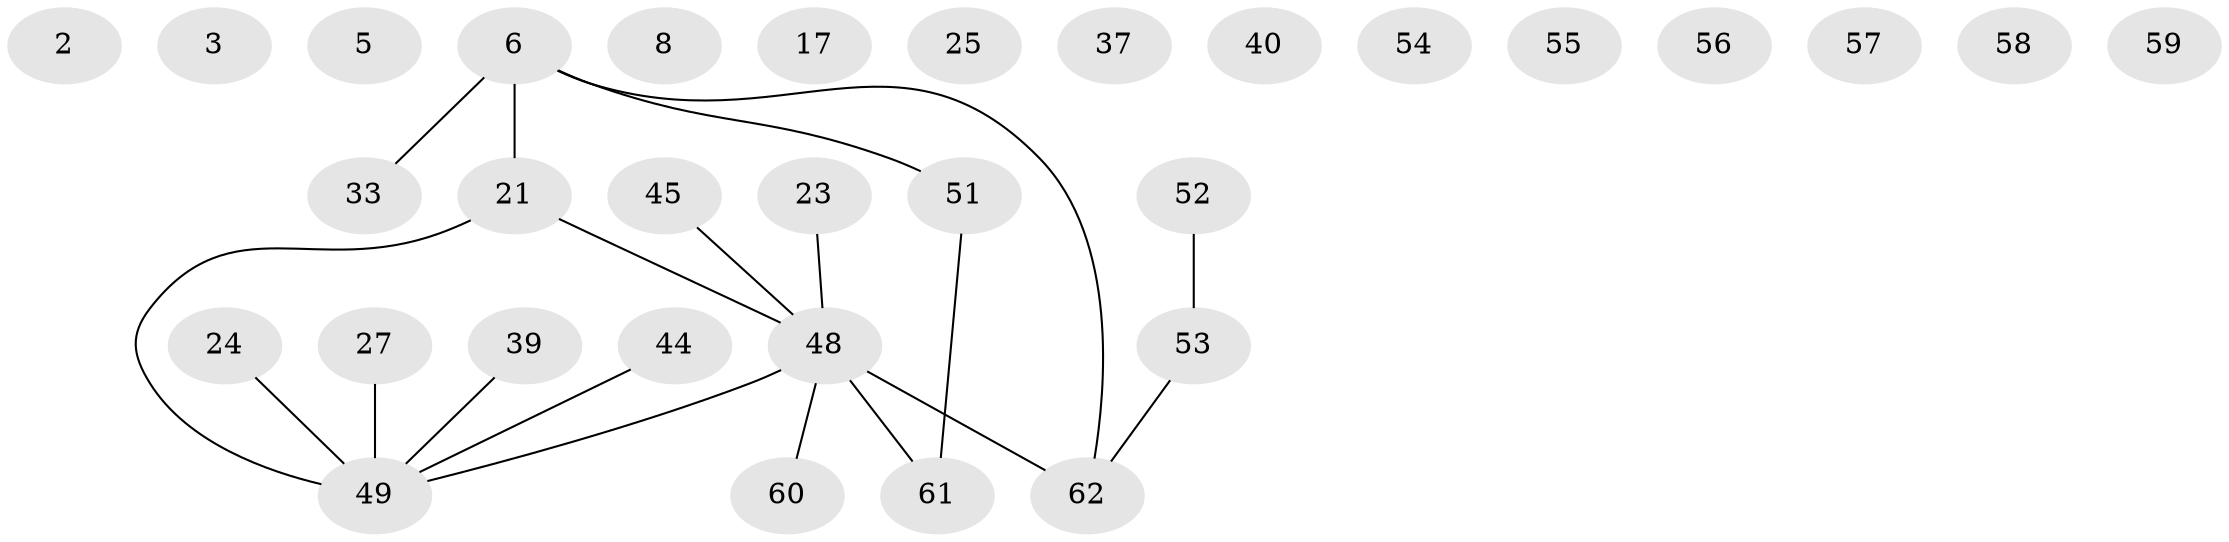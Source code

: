 // original degree distribution, {3: 0.11290322580645161, 0: 0.1935483870967742, 2: 0.3064516129032258, 6: 0.016129032258064516, 4: 0.06451612903225806, 5: 0.03225806451612903, 1: 0.25806451612903225, 7: 0.016129032258064516}
// Generated by graph-tools (version 1.1) at 2025/40/03/09/25 04:40:22]
// undirected, 31 vertices, 19 edges
graph export_dot {
graph [start="1"]
  node [color=gray90,style=filled];
  2;
  3;
  5;
  6;
  8;
  17;
  21 [super="+18"];
  23;
  24;
  25;
  27;
  33 [super="+29"];
  37 [super="+16"];
  39 [super="+35"];
  40;
  44;
  45;
  48 [super="+12+10+38"];
  49 [super="+42+41"];
  51 [super="+47"];
  52;
  53;
  54 [super="+22+34"];
  55;
  56;
  57;
  58;
  59;
  60 [super="+28"];
  61 [super="+15+46"];
  62 [super="+50"];
  6 -- 21 [weight=2];
  6 -- 33 [weight=2];
  6 -- 51;
  6 -- 62;
  21 -- 49 [weight=2];
  21 -- 48;
  23 -- 48;
  24 -- 49;
  27 -- 49 [weight=3];
  39 -- 49;
  44 -- 49;
  45 -- 48;
  48 -- 49 [weight=3];
  48 -- 60;
  48 -- 61;
  48 -- 62;
  51 -- 61;
  52 -- 53;
  53 -- 62;
}
